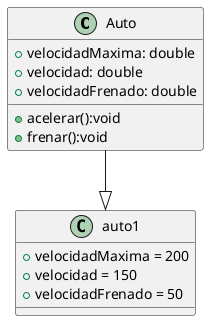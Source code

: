 @startuml
Auto--|>auto1
    class Auto{
    + velocidadMaxima: double
    + velocidad: double
    + velocidadFrenado: double
    + acelerar():void
    + frenar():void
    }

    Object auto1{
    + velocidadMaxima = 200
    + velocidad = 150
    + velocidadFrenado = 50
    }
@enduml